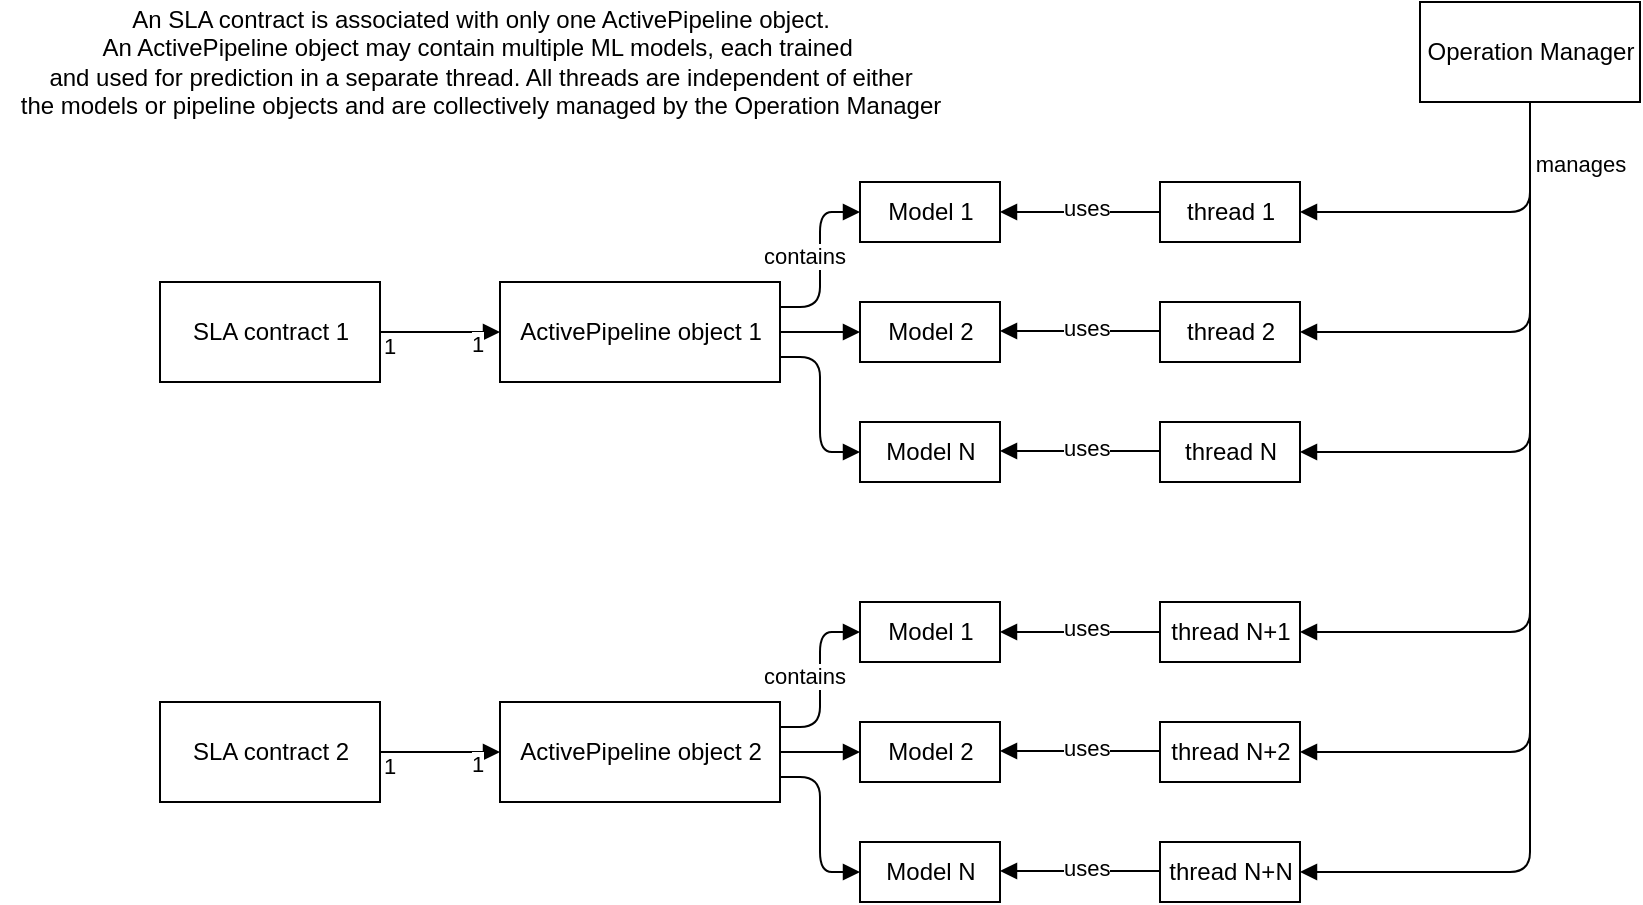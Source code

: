<mxfile version="14.4.3" type="device"><diagram id="TxyWkk7fHTqUGsjBvpKA" name="Page-1"><mxGraphModel dx="1024" dy="592" grid="1" gridSize="10" guides="1" tooltips="1" connect="1" arrows="1" fold="1" page="1" pageScale="1" pageWidth="850" pageHeight="1100" math="0" shadow="0"><root><mxCell id="0"/><mxCell id="1" parent="0"/><mxCell id="hyK4bZbmFewNRB5QhYYi-1" value="SLA contract 1" style="html=1;" vertex="1" parent="1"><mxGeometry x="80" y="250" width="110" height="50" as="geometry"/></mxCell><mxCell id="hyK4bZbmFewNRB5QhYYi-2" value="ActivePipeline object 1" style="html=1;" vertex="1" parent="1"><mxGeometry x="250" y="250" width="140" height="50" as="geometry"/></mxCell><mxCell id="hyK4bZbmFewNRB5QhYYi-6" value="Model 1" style="html=1;" vertex="1" parent="1"><mxGeometry x="430" y="200" width="70" height="30" as="geometry"/></mxCell><mxCell id="hyK4bZbmFewNRB5QhYYi-7" value="" style="endArrow=block;endFill=1;html=1;edgeStyle=orthogonalEdgeStyle;align=left;verticalAlign=top;exitX=1;exitY=0.5;exitDx=0;exitDy=0;" edge="1" parent="1" source="hyK4bZbmFewNRB5QhYYi-1"><mxGeometry x="-1" relative="1" as="geometry"><mxPoint x="230" y="410" as="sourcePoint"/><mxPoint x="250" y="275" as="targetPoint"/></mxGeometry></mxCell><mxCell id="hyK4bZbmFewNRB5QhYYi-8" value="1" style="edgeLabel;resizable=0;html=1;align=left;verticalAlign=bottom;" connectable="0" vertex="1" parent="hyK4bZbmFewNRB5QhYYi-7"><mxGeometry x="-1" relative="1" as="geometry"><mxPoint y="15" as="offset"/></mxGeometry></mxCell><mxCell id="hyK4bZbmFewNRB5QhYYi-10" value="1" style="edgeLabel;resizable=0;html=1;align=left;verticalAlign=bottom;" connectable="0" vertex="1" parent="1"><mxGeometry x="100" y="300" as="geometry"><mxPoint x="134" y="-11" as="offset"/></mxGeometry></mxCell><mxCell id="hyK4bZbmFewNRB5QhYYi-12" value="contains" style="endArrow=block;endFill=1;html=1;edgeStyle=orthogonalEdgeStyle;align=left;verticalAlign=top;entryX=0;entryY=0.5;entryDx=0;entryDy=0;exitX=1;exitY=0.25;exitDx=0;exitDy=0;" edge="1" parent="1" source="hyK4bZbmFewNRB5QhYYi-2" target="hyK4bZbmFewNRB5QhYYi-6"><mxGeometry x="0.349" y="30" relative="1" as="geometry"><mxPoint x="320" y="420" as="sourcePoint"/><mxPoint x="480" y="420" as="targetPoint"/><mxPoint as="offset"/></mxGeometry></mxCell><mxCell id="hyK4bZbmFewNRB5QhYYi-14" value="Model 2" style="html=1;" vertex="1" parent="1"><mxGeometry x="430" y="260" width="70" height="30" as="geometry"/></mxCell><mxCell id="hyK4bZbmFewNRB5QhYYi-16" value="" style="endArrow=block;endFill=1;html=1;edgeStyle=orthogonalEdgeStyle;align=left;verticalAlign=top;exitX=1;exitY=0.5;exitDx=0;exitDy=0;" edge="1" parent="1" source="hyK4bZbmFewNRB5QhYYi-2"><mxGeometry x="0.349" y="30" relative="1" as="geometry"><mxPoint x="400" y="272.5" as="sourcePoint"/><mxPoint x="430" y="275" as="targetPoint"/><mxPoint as="offset"/></mxGeometry></mxCell><mxCell id="hyK4bZbmFewNRB5QhYYi-17" value="" style="endArrow=block;endFill=1;html=1;edgeStyle=orthogonalEdgeStyle;align=left;verticalAlign=top;exitX=1;exitY=0.75;exitDx=0;exitDy=0;entryX=0;entryY=0.5;entryDx=0;entryDy=0;" edge="1" parent="1" source="hyK4bZbmFewNRB5QhYYi-2" target="hyK4bZbmFewNRB5QhYYi-18"><mxGeometry x="0.349" y="30" relative="1" as="geometry"><mxPoint x="400" y="285" as="sourcePoint"/><mxPoint x="440" y="285" as="targetPoint"/><mxPoint as="offset"/></mxGeometry></mxCell><mxCell id="hyK4bZbmFewNRB5QhYYi-18" value="Model N" style="html=1;" vertex="1" parent="1"><mxGeometry x="430" y="320" width="70" height="30" as="geometry"/></mxCell><mxCell id="hyK4bZbmFewNRB5QhYYi-20" value="thread 1" style="html=1;" vertex="1" parent="1"><mxGeometry x="580" y="200" width="70" height="30" as="geometry"/></mxCell><mxCell id="hyK4bZbmFewNRB5QhYYi-23" value="thread 2" style="html=1;" vertex="1" parent="1"><mxGeometry x="580" y="260" width="70" height="30" as="geometry"/></mxCell><mxCell id="hyK4bZbmFewNRB5QhYYi-24" value="thread N" style="html=1;" vertex="1" parent="1"><mxGeometry x="580" y="320" width="70" height="30" as="geometry"/></mxCell><mxCell id="hyK4bZbmFewNRB5QhYYi-25" value="uses" style="endArrow=block;endFill=1;html=1;edgeStyle=orthogonalEdgeStyle;align=left;verticalAlign=top;entryX=1;entryY=0.5;entryDx=0;entryDy=0;exitX=0;exitY=0.5;exitDx=0;exitDy=0;" edge="1" parent="1" source="hyK4bZbmFewNRB5QhYYi-20" target="hyK4bZbmFewNRB5QhYYi-6"><mxGeometry x="0.25" y="-15" relative="1" as="geometry"><mxPoint x="510" y="250" as="sourcePoint"/><mxPoint x="550" y="202.5" as="targetPoint"/><mxPoint as="offset"/><Array as="points"><mxPoint x="550" y="215"/><mxPoint x="550" y="215"/></Array></mxGeometry></mxCell><mxCell id="hyK4bZbmFewNRB5QhYYi-26" value="uses" style="endArrow=block;endFill=1;html=1;edgeStyle=orthogonalEdgeStyle;align=left;verticalAlign=top;entryX=1;entryY=0.5;entryDx=0;entryDy=0;exitX=0;exitY=0.5;exitDx=0;exitDy=0;" edge="1" parent="1"><mxGeometry x="0.25" y="-15" relative="1" as="geometry"><mxPoint x="580" y="274.5" as="sourcePoint"/><mxPoint x="500" y="274.5" as="targetPoint"/><mxPoint as="offset"/><Array as="points"><mxPoint x="550" y="274.5"/><mxPoint x="550" y="274.5"/></Array></mxGeometry></mxCell><mxCell id="hyK4bZbmFewNRB5QhYYi-27" value="uses" style="endArrow=block;endFill=1;html=1;edgeStyle=orthogonalEdgeStyle;align=left;verticalAlign=top;entryX=1;entryY=0.5;entryDx=0;entryDy=0;exitX=0;exitY=0.5;exitDx=0;exitDy=0;" edge="1" parent="1"><mxGeometry x="0.25" y="-15" relative="1" as="geometry"><mxPoint x="580" y="334.5" as="sourcePoint"/><mxPoint x="500" y="334.5" as="targetPoint"/><mxPoint as="offset"/><Array as="points"><mxPoint x="550" y="334.5"/><mxPoint x="550" y="334.5"/></Array></mxGeometry></mxCell><mxCell id="hyK4bZbmFewNRB5QhYYi-28" value="Operation Manager" style="html=1;" vertex="1" parent="1"><mxGeometry x="710" y="110" width="110" height="50" as="geometry"/></mxCell><mxCell id="hyK4bZbmFewNRB5QhYYi-45" value="SLA contract 2" style="html=1;" vertex="1" parent="1"><mxGeometry x="80" y="460" width="110" height="50" as="geometry"/></mxCell><mxCell id="hyK4bZbmFewNRB5QhYYi-46" value="ActivePipeline object 2" style="html=1;" vertex="1" parent="1"><mxGeometry x="250" y="460" width="140" height="50" as="geometry"/></mxCell><mxCell id="hyK4bZbmFewNRB5QhYYi-47" value="Model 1" style="html=1;" vertex="1" parent="1"><mxGeometry x="430" y="410" width="70" height="30" as="geometry"/></mxCell><mxCell id="hyK4bZbmFewNRB5QhYYi-48" value="" style="endArrow=block;endFill=1;html=1;edgeStyle=orthogonalEdgeStyle;align=left;verticalAlign=top;exitX=1;exitY=0.5;exitDx=0;exitDy=0;" edge="1" parent="1" source="hyK4bZbmFewNRB5QhYYi-45"><mxGeometry x="-1" relative="1" as="geometry"><mxPoint x="230" y="620" as="sourcePoint"/><mxPoint x="250" y="485" as="targetPoint"/></mxGeometry></mxCell><mxCell id="hyK4bZbmFewNRB5QhYYi-49" value="1" style="edgeLabel;resizable=0;html=1;align=left;verticalAlign=bottom;" connectable="0" vertex="1" parent="hyK4bZbmFewNRB5QhYYi-48"><mxGeometry x="-1" relative="1" as="geometry"><mxPoint y="15" as="offset"/></mxGeometry></mxCell><mxCell id="hyK4bZbmFewNRB5QhYYi-50" value="1" style="edgeLabel;resizable=0;html=1;align=left;verticalAlign=bottom;" connectable="0" vertex="1" parent="1"><mxGeometry x="100" y="510" as="geometry"><mxPoint x="134" y="-11" as="offset"/></mxGeometry></mxCell><mxCell id="hyK4bZbmFewNRB5QhYYi-51" value="contains" style="endArrow=block;endFill=1;html=1;edgeStyle=orthogonalEdgeStyle;align=left;verticalAlign=top;entryX=0;entryY=0.5;entryDx=0;entryDy=0;exitX=1;exitY=0.25;exitDx=0;exitDy=0;" edge="1" parent="1" source="hyK4bZbmFewNRB5QhYYi-46" target="hyK4bZbmFewNRB5QhYYi-47"><mxGeometry x="0.349" y="30" relative="1" as="geometry"><mxPoint x="320" y="630" as="sourcePoint"/><mxPoint x="480" y="630" as="targetPoint"/><mxPoint as="offset"/></mxGeometry></mxCell><mxCell id="hyK4bZbmFewNRB5QhYYi-52" value="Model 2" style="html=1;" vertex="1" parent="1"><mxGeometry x="430" y="470" width="70" height="30" as="geometry"/></mxCell><mxCell id="hyK4bZbmFewNRB5QhYYi-53" value="" style="endArrow=block;endFill=1;html=1;edgeStyle=orthogonalEdgeStyle;align=left;verticalAlign=top;exitX=1;exitY=0.5;exitDx=0;exitDy=0;" edge="1" parent="1" source="hyK4bZbmFewNRB5QhYYi-46"><mxGeometry x="0.349" y="30" relative="1" as="geometry"><mxPoint x="400" y="482.5" as="sourcePoint"/><mxPoint x="430" y="485" as="targetPoint"/><mxPoint as="offset"/></mxGeometry></mxCell><mxCell id="hyK4bZbmFewNRB5QhYYi-54" value="" style="endArrow=block;endFill=1;html=1;edgeStyle=orthogonalEdgeStyle;align=left;verticalAlign=top;exitX=1;exitY=0.75;exitDx=0;exitDy=0;entryX=0;entryY=0.5;entryDx=0;entryDy=0;" edge="1" parent="1" source="hyK4bZbmFewNRB5QhYYi-46" target="hyK4bZbmFewNRB5QhYYi-55"><mxGeometry x="0.349" y="30" relative="1" as="geometry"><mxPoint x="400" y="495" as="sourcePoint"/><mxPoint x="440" y="495" as="targetPoint"/><mxPoint as="offset"/></mxGeometry></mxCell><mxCell id="hyK4bZbmFewNRB5QhYYi-55" value="Model N" style="html=1;" vertex="1" parent="1"><mxGeometry x="430" y="530" width="70" height="30" as="geometry"/></mxCell><mxCell id="hyK4bZbmFewNRB5QhYYi-56" value="thread N+1" style="html=1;" vertex="1" parent="1"><mxGeometry x="580" y="410" width="70" height="30" as="geometry"/></mxCell><mxCell id="hyK4bZbmFewNRB5QhYYi-57" value="thread N+2" style="html=1;" vertex="1" parent="1"><mxGeometry x="580" y="470" width="70" height="30" as="geometry"/></mxCell><mxCell id="hyK4bZbmFewNRB5QhYYi-58" value="thread N+N" style="html=1;" vertex="1" parent="1"><mxGeometry x="580" y="530" width="70" height="30" as="geometry"/></mxCell><mxCell id="hyK4bZbmFewNRB5QhYYi-59" value="uses" style="endArrow=block;endFill=1;html=1;edgeStyle=orthogonalEdgeStyle;align=left;verticalAlign=top;entryX=1;entryY=0.5;entryDx=0;entryDy=0;exitX=0;exitY=0.5;exitDx=0;exitDy=0;" edge="1" parent="1" source="hyK4bZbmFewNRB5QhYYi-56" target="hyK4bZbmFewNRB5QhYYi-47"><mxGeometry x="0.25" y="-15" relative="1" as="geometry"><mxPoint x="510" y="460" as="sourcePoint"/><mxPoint x="550" y="412.5" as="targetPoint"/><mxPoint as="offset"/><Array as="points"><mxPoint x="550" y="425"/><mxPoint x="550" y="425"/></Array></mxGeometry></mxCell><mxCell id="hyK4bZbmFewNRB5QhYYi-60" value="uses" style="endArrow=block;endFill=1;html=1;edgeStyle=orthogonalEdgeStyle;align=left;verticalAlign=top;entryX=1;entryY=0.5;entryDx=0;entryDy=0;exitX=0;exitY=0.5;exitDx=0;exitDy=0;" edge="1" parent="1"><mxGeometry x="0.25" y="-15" relative="1" as="geometry"><mxPoint x="580" y="484.5" as="sourcePoint"/><mxPoint x="500" y="484.5" as="targetPoint"/><mxPoint as="offset"/><Array as="points"><mxPoint x="550" y="484.5"/><mxPoint x="550" y="484.5"/></Array></mxGeometry></mxCell><mxCell id="hyK4bZbmFewNRB5QhYYi-61" value="uses" style="endArrow=block;endFill=1;html=1;edgeStyle=orthogonalEdgeStyle;align=left;verticalAlign=top;entryX=1;entryY=0.5;entryDx=0;entryDy=0;exitX=0;exitY=0.5;exitDx=0;exitDy=0;" edge="1" parent="1"><mxGeometry x="0.25" y="-15" relative="1" as="geometry"><mxPoint x="580" y="544.5" as="sourcePoint"/><mxPoint x="500" y="544.5" as="targetPoint"/><mxPoint as="offset"/><Array as="points"><mxPoint x="550" y="544.5"/><mxPoint x="550" y="544.5"/></Array></mxGeometry></mxCell><mxCell id="hyK4bZbmFewNRB5QhYYi-62" value="" style="endArrow=block;endFill=1;html=1;edgeStyle=orthogonalEdgeStyle;align=left;verticalAlign=top;exitX=0.5;exitY=1;exitDx=0;exitDy=0;entryX=1;entryY=0.5;entryDx=0;entryDy=0;" edge="1" parent="1" source="hyK4bZbmFewNRB5QhYYi-28" target="hyK4bZbmFewNRB5QhYYi-20"><mxGeometry x="0.349" y="30" relative="1" as="geometry"><mxPoint x="760" y="182.5" as="sourcePoint"/><mxPoint x="800" y="230" as="targetPoint"/><mxPoint as="offset"/></mxGeometry></mxCell><mxCell id="hyK4bZbmFewNRB5QhYYi-63" value="manages" style="edgeLabel;html=1;align=center;verticalAlign=middle;resizable=0;points=[];" vertex="1" connectable="0" parent="hyK4bZbmFewNRB5QhYYi-62"><mxGeometry x="-0.795" relative="1" as="geometry"><mxPoint x="25" y="13" as="offset"/></mxGeometry></mxCell><mxCell id="hyK4bZbmFewNRB5QhYYi-64" value="" style="endArrow=block;endFill=1;html=1;edgeStyle=orthogonalEdgeStyle;align=left;verticalAlign=top;exitX=0.5;exitY=1;exitDx=0;exitDy=0;entryX=1;entryY=0.5;entryDx=0;entryDy=0;" edge="1" parent="1" source="hyK4bZbmFewNRB5QhYYi-28" target="hyK4bZbmFewNRB5QhYYi-23"><mxGeometry x="0.349" y="30" relative="1" as="geometry"><mxPoint x="775" y="170" as="sourcePoint"/><mxPoint x="660" y="225" as="targetPoint"/><mxPoint as="offset"/><Array as="points"><mxPoint x="765" y="275"/></Array></mxGeometry></mxCell><mxCell id="hyK4bZbmFewNRB5QhYYi-67" value="" style="endArrow=block;endFill=1;html=1;edgeStyle=orthogonalEdgeStyle;align=left;verticalAlign=top;exitX=0.5;exitY=1;exitDx=0;exitDy=0;entryX=1;entryY=0.5;entryDx=0;entryDy=0;" edge="1" parent="1" source="hyK4bZbmFewNRB5QhYYi-28" target="hyK4bZbmFewNRB5QhYYi-24"><mxGeometry x="0.349" y="30" relative="1" as="geometry"><mxPoint x="400" y="297.5" as="sourcePoint"/><mxPoint x="440" y="345" as="targetPoint"/><mxPoint as="offset"/></mxGeometry></mxCell><mxCell id="hyK4bZbmFewNRB5QhYYi-68" value="" style="endArrow=block;endFill=1;html=1;edgeStyle=orthogonalEdgeStyle;align=left;verticalAlign=top;exitX=0.5;exitY=1;exitDx=0;exitDy=0;entryX=1;entryY=0.5;entryDx=0;entryDy=0;" edge="1" parent="1" source="hyK4bZbmFewNRB5QhYYi-28" target="hyK4bZbmFewNRB5QhYYi-56"><mxGeometry x="0.349" y="30" relative="1" as="geometry"><mxPoint x="410" y="307.5" as="sourcePoint"/><mxPoint x="450" y="355" as="targetPoint"/><mxPoint as="offset"/></mxGeometry></mxCell><mxCell id="hyK4bZbmFewNRB5QhYYi-69" value="" style="endArrow=block;endFill=1;html=1;edgeStyle=orthogonalEdgeStyle;align=left;verticalAlign=top;exitX=0.5;exitY=1;exitDx=0;exitDy=0;entryX=1;entryY=0.5;entryDx=0;entryDy=0;" edge="1" parent="1" source="hyK4bZbmFewNRB5QhYYi-28" target="hyK4bZbmFewNRB5QhYYi-57"><mxGeometry x="0.349" y="30" relative="1" as="geometry"><mxPoint x="420" y="317.5" as="sourcePoint"/><mxPoint x="460" y="365" as="targetPoint"/><mxPoint as="offset"/></mxGeometry></mxCell><mxCell id="hyK4bZbmFewNRB5QhYYi-70" value="" style="endArrow=block;endFill=1;html=1;edgeStyle=orthogonalEdgeStyle;align=left;verticalAlign=top;exitX=0.5;exitY=1;exitDx=0;exitDy=0;entryX=1;entryY=0.5;entryDx=0;entryDy=0;" edge="1" parent="1" source="hyK4bZbmFewNRB5QhYYi-28" target="hyK4bZbmFewNRB5QhYYi-58"><mxGeometry x="0.349" y="30" relative="1" as="geometry"><mxPoint x="430" y="327.5" as="sourcePoint"/><mxPoint x="470" y="375" as="targetPoint"/><mxPoint as="offset"/></mxGeometry></mxCell><mxCell id="hyK4bZbmFewNRB5QhYYi-71" value="An SLA contract is associated with only one ActivePipeline object.&lt;br&gt;An ActivePipeline object may contain multiple ML models, each trained&amp;nbsp;&lt;br&gt;and used for prediction in a separate thread. All threads are independent of either&lt;br&gt;the models or pipeline objects and are collectively managed by the Operation Manager" style="text;html=1;align=center;verticalAlign=middle;resizable=0;points=[];autosize=1;" vertex="1" parent="1"><mxGeometry y="110" width="480" height="60" as="geometry"/></mxCell></root></mxGraphModel></diagram></mxfile>